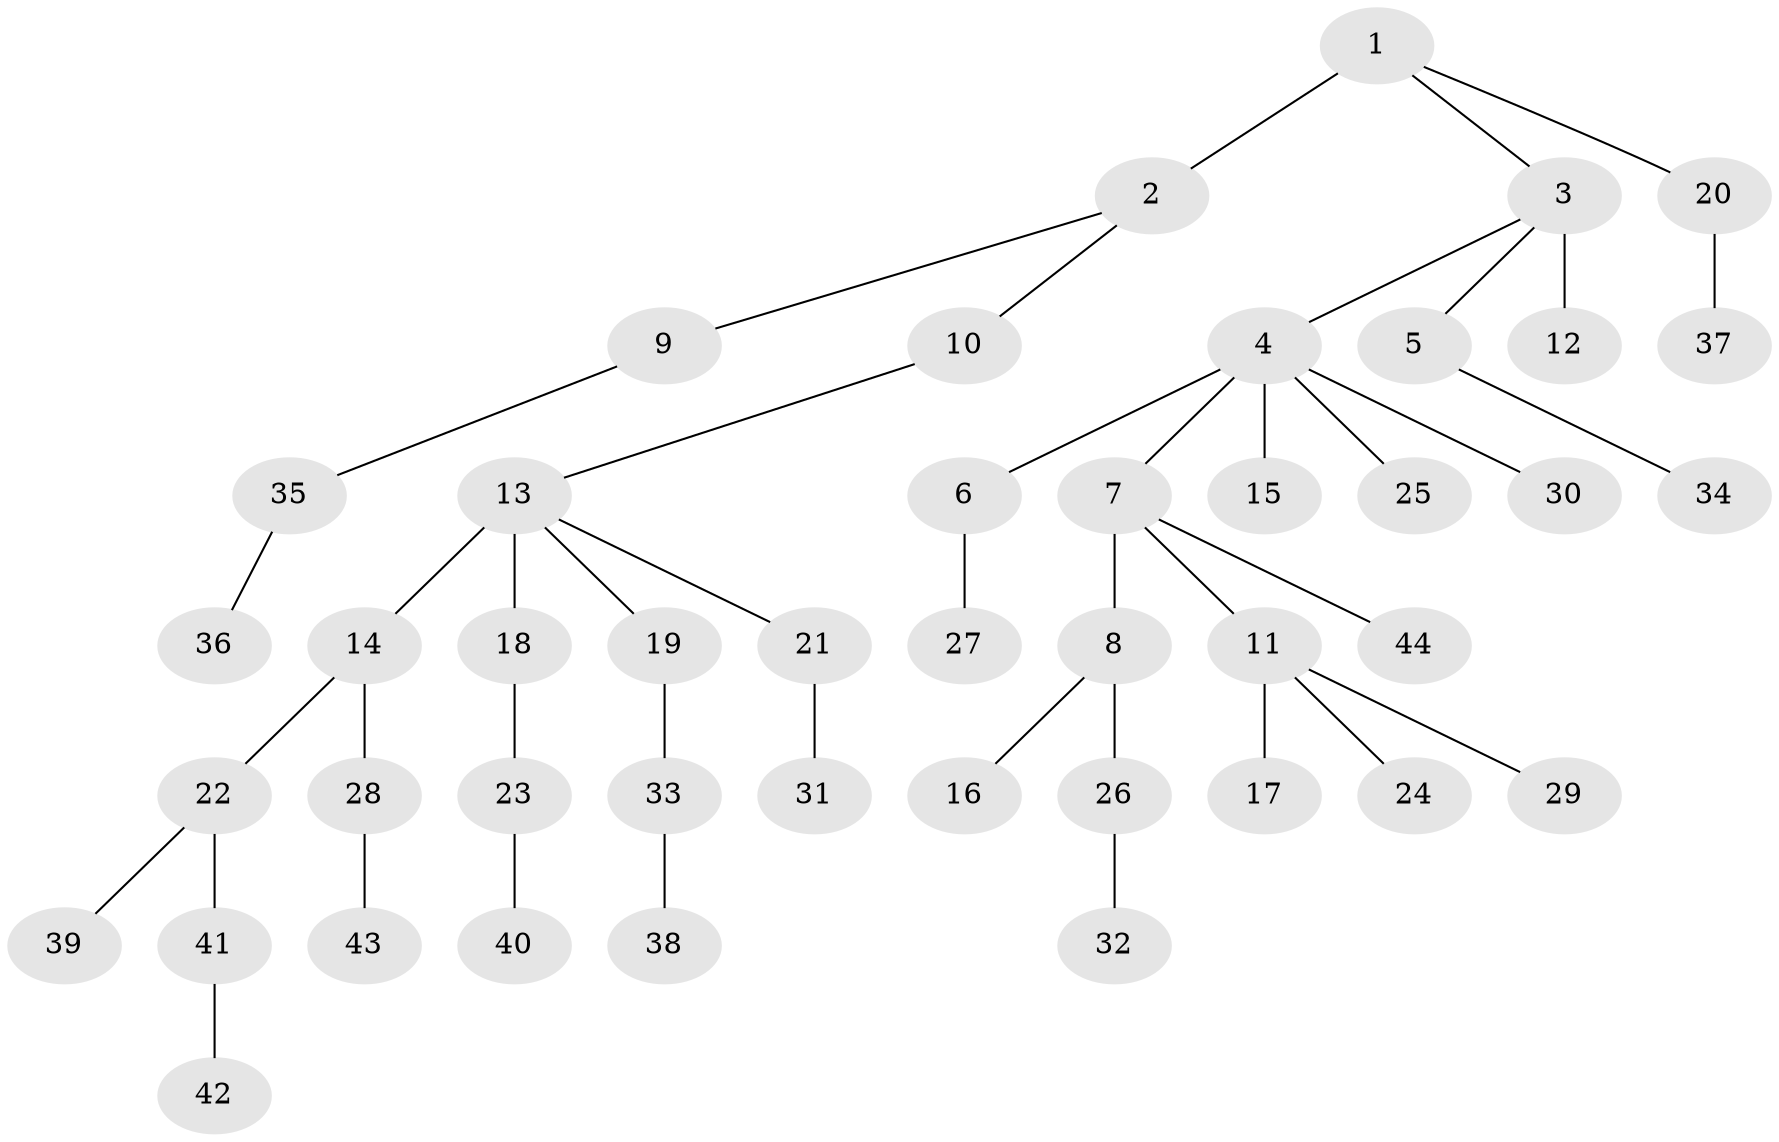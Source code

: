 // original degree distribution, {5: 0.011363636363636364, 3: 0.1590909090909091, 8: 0.011363636363636364, 7: 0.011363636363636364, 4: 0.056818181818181816, 1: 0.5454545454545454, 6: 0.022727272727272728, 2: 0.18181818181818182}
// Generated by graph-tools (version 1.1) at 2025/36/03/09/25 02:36:58]
// undirected, 44 vertices, 43 edges
graph export_dot {
graph [start="1"]
  node [color=gray90,style=filled];
  1;
  2;
  3;
  4;
  5;
  6;
  7;
  8;
  9;
  10;
  11;
  12;
  13;
  14;
  15;
  16;
  17;
  18;
  19;
  20;
  21;
  22;
  23;
  24;
  25;
  26;
  27;
  28;
  29;
  30;
  31;
  32;
  33;
  34;
  35;
  36;
  37;
  38;
  39;
  40;
  41;
  42;
  43;
  44;
  1 -- 2 [weight=2.0];
  1 -- 3 [weight=1.0];
  1 -- 20 [weight=1.0];
  2 -- 9 [weight=1.0];
  2 -- 10 [weight=1.0];
  3 -- 4 [weight=1.0];
  3 -- 5 [weight=1.0];
  3 -- 12 [weight=4.0];
  4 -- 6 [weight=1.0];
  4 -- 7 [weight=1.0];
  4 -- 15 [weight=1.0];
  4 -- 25 [weight=1.0];
  4 -- 30 [weight=1.0];
  5 -- 34 [weight=2.0];
  6 -- 27 [weight=1.0];
  7 -- 8 [weight=1.0];
  7 -- 11 [weight=2.0];
  7 -- 44 [weight=1.0];
  8 -- 16 [weight=2.0];
  8 -- 26 [weight=1.0];
  9 -- 35 [weight=1.0];
  10 -- 13 [weight=1.0];
  11 -- 17 [weight=1.0];
  11 -- 24 [weight=1.0];
  11 -- 29 [weight=1.0];
  13 -- 14 [weight=1.0];
  13 -- 18 [weight=4.0];
  13 -- 19 [weight=1.0];
  13 -- 21 [weight=1.0];
  14 -- 22 [weight=1.0];
  14 -- 28 [weight=1.0];
  18 -- 23 [weight=1.0];
  19 -- 33 [weight=1.0];
  20 -- 37 [weight=1.0];
  21 -- 31 [weight=1.0];
  22 -- 39 [weight=1.0];
  22 -- 41 [weight=1.0];
  23 -- 40 [weight=1.0];
  26 -- 32 [weight=1.0];
  28 -- 43 [weight=1.0];
  33 -- 38 [weight=2.0];
  35 -- 36 [weight=1.0];
  41 -- 42 [weight=2.0];
}
